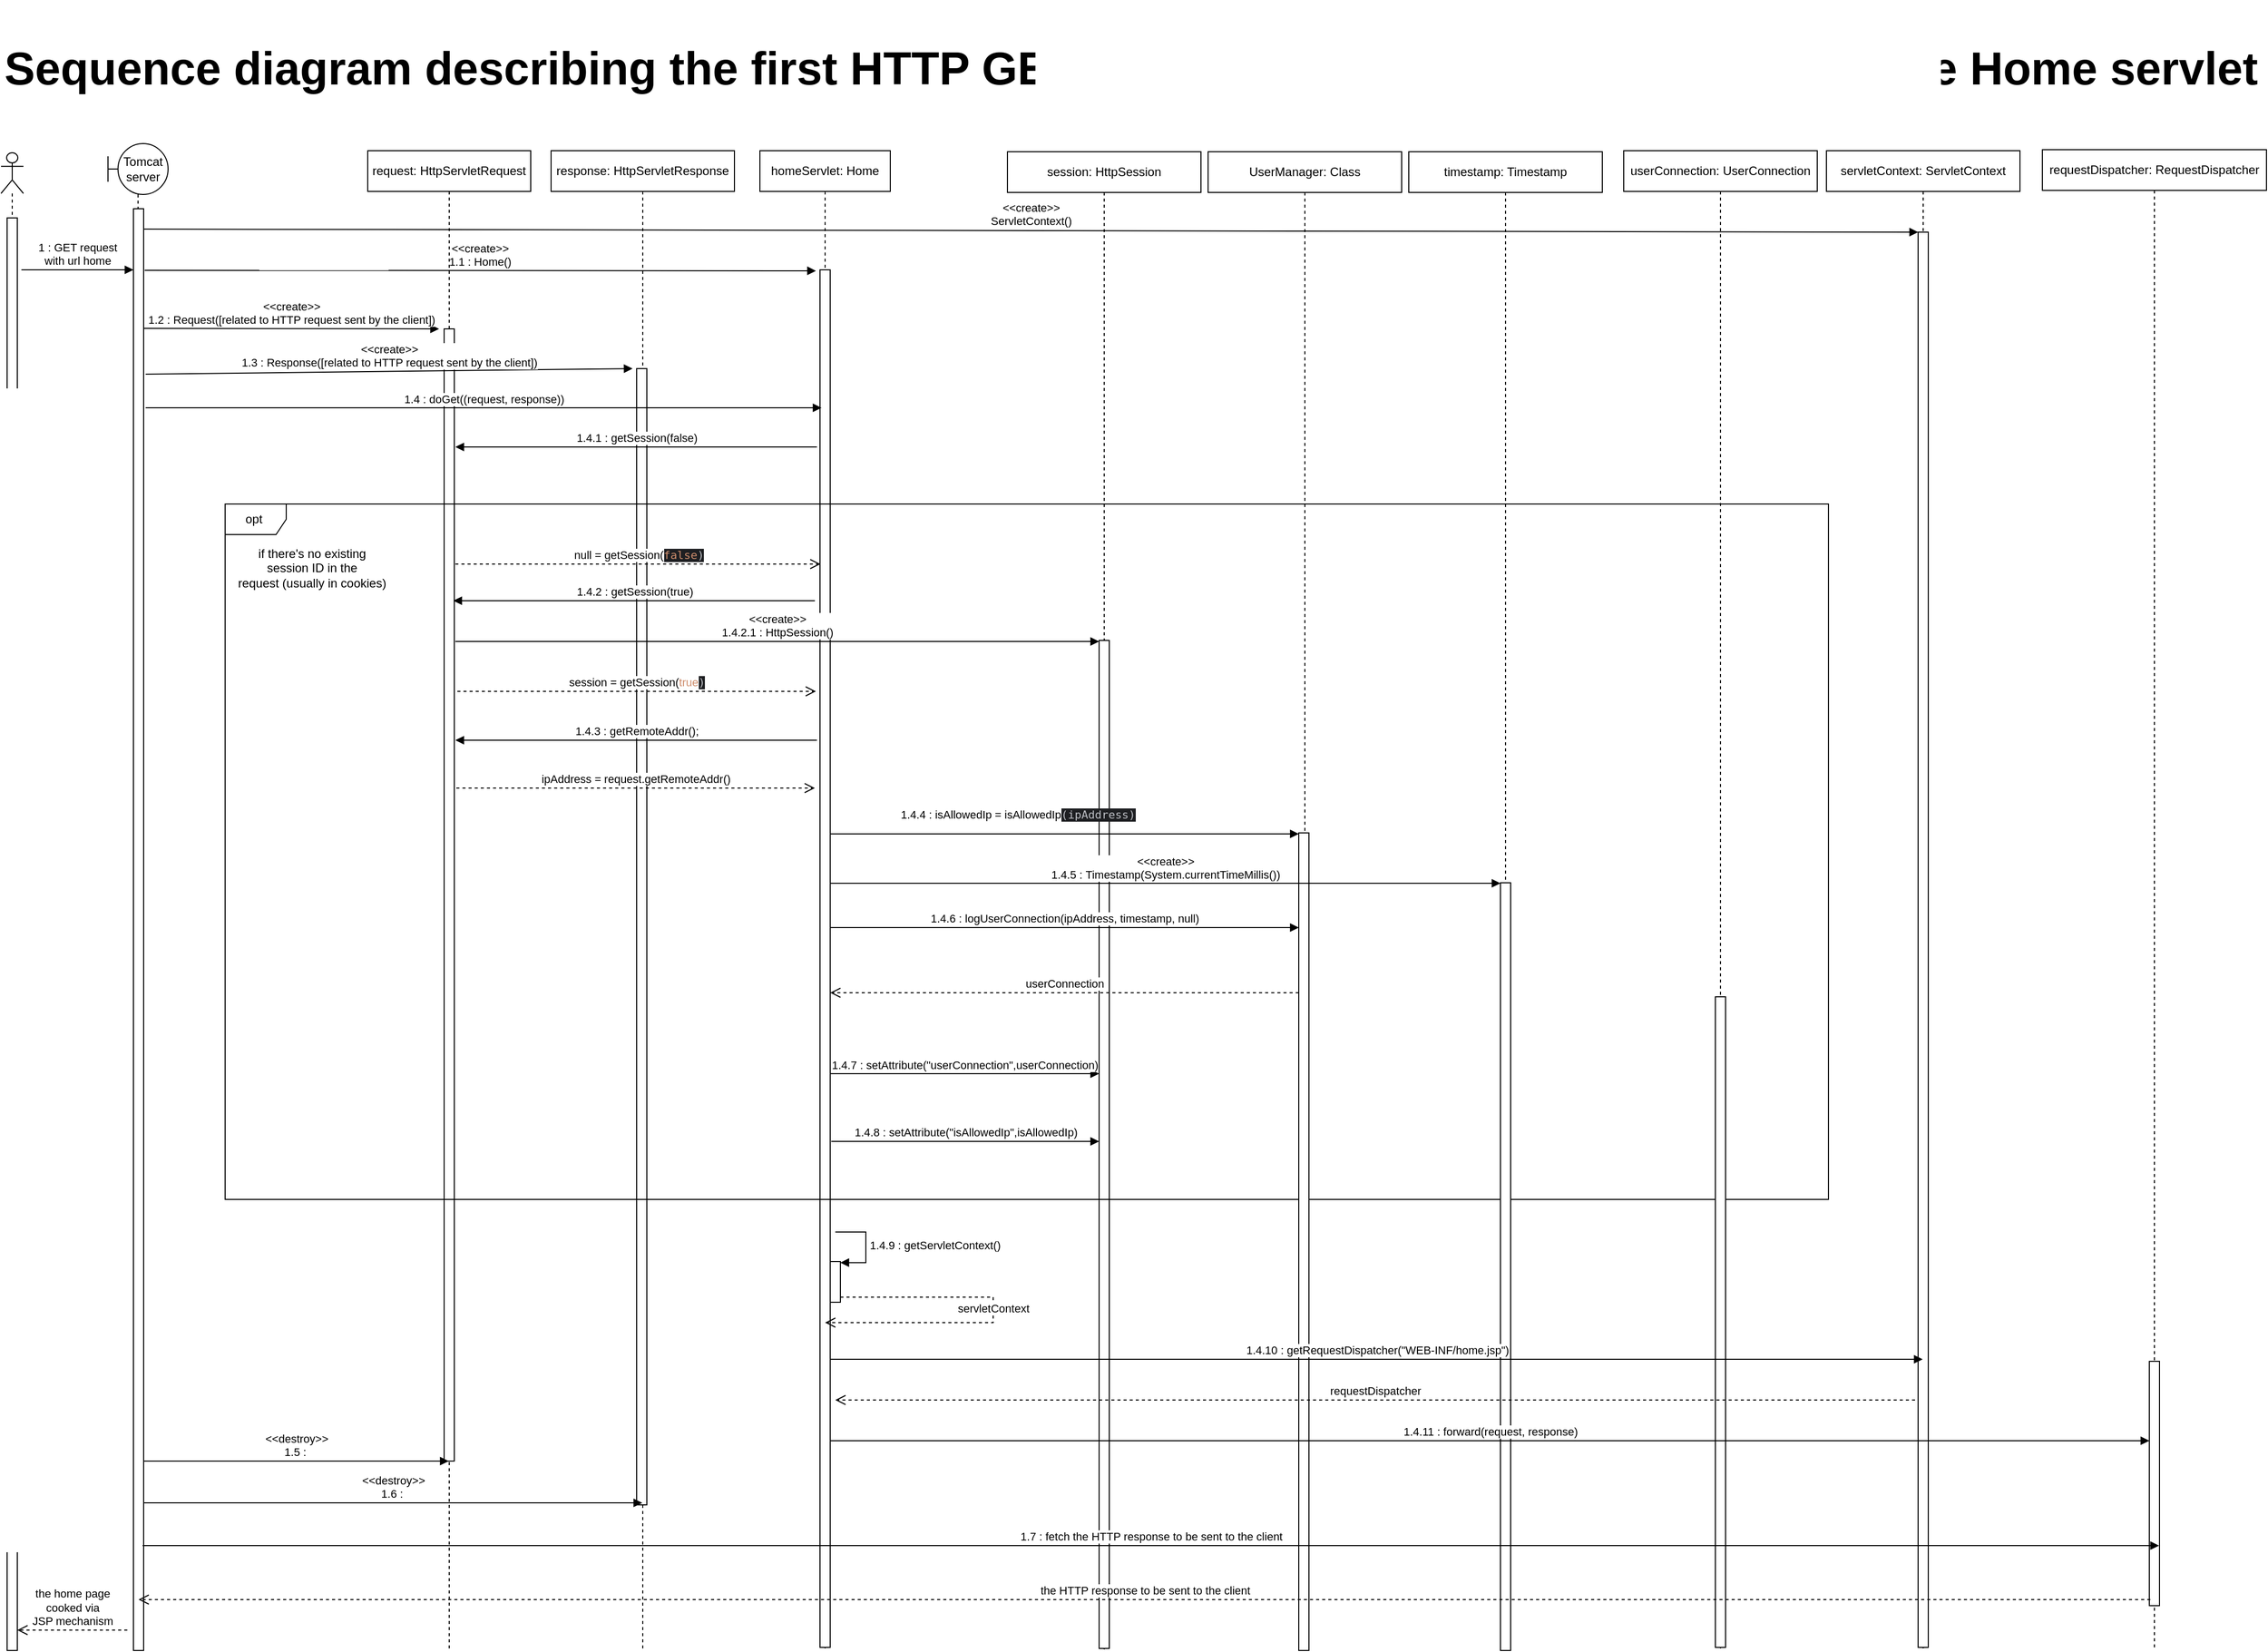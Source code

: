 <mxfile version="23.1.5" type="device">
  <diagram name="Page-1" id="2YBvvXClWsGukQMizWep">
    <mxGraphModel dx="1114" dy="2381" grid="1" gridSize="10" guides="1" tooltips="1" connect="1" arrows="1" fold="1" page="1" pageScale="1" pageWidth="2336" pageHeight="1654" background="none" math="0" shadow="0">
      <root>
        <object label="" id="0">
          <mxCell />
        </object>
        <mxCell id="1" parent="0" />
        <mxCell id="4hPzptHYtGEH-0lDBfLW-123" value="" style="shape=umlLifeline;perimeter=lifelinePerimeter;whiteSpace=wrap;html=1;container=1;dropTarget=0;collapsible=0;recursiveResize=0;outlineConnect=0;portConstraint=eastwest;newEdgeStyle={&quot;curved&quot;:0,&quot;rounded&quot;:0};participant=umlActor;" parent="1" vertex="1">
          <mxGeometry x="46" y="-1481" width="22" height="1471" as="geometry" />
        </mxCell>
        <mxCell id="4hPzptHYtGEH-0lDBfLW-131" value="" style="html=1;points=[[0,0,0,0,5],[0,1,0,0,-5],[1,0,0,0,5],[1,1,0,0,-5]];perimeter=orthogonalPerimeter;outlineConnect=0;targetShapes=umlLifeline;portConstraint=eastwest;newEdgeStyle={&quot;curved&quot;:0,&quot;rounded&quot;:0};" parent="1" vertex="1">
          <mxGeometry x="52" y="-1417" width="10" height="1407" as="geometry" />
        </mxCell>
        <mxCell id="4hPzptHYtGEH-0lDBfLW-162" value="&amp;nbsp; &amp;nbsp;Tomcat&lt;br&gt;&amp;nbsp; &amp;nbsp;server" style="shape=umlLifeline;perimeter=lifelinePerimeter;whiteSpace=wrap;html=1;container=1;dropTarget=0;collapsible=0;recursiveResize=0;outlineConnect=0;portConstraint=eastwest;newEdgeStyle={&quot;curved&quot;:0,&quot;rounded&quot;:0};participant=umlBoundary;size=50;" parent="1" vertex="1">
          <mxGeometry x="151" y="-1490" width="59" height="1480" as="geometry" />
        </mxCell>
        <mxCell id="4hPzptHYtGEH-0lDBfLW-164" value="" style="html=1;points=[[0,0,0,0,5],[0,1,0,0,-5],[1,0,0,0,5],[1,1,0,0,-5]];perimeter=orthogonalPerimeter;outlineConnect=0;targetShapes=umlLifeline;portConstraint=eastwest;newEdgeStyle={&quot;curved&quot;:0,&quot;rounded&quot;:0};" parent="1" vertex="1">
          <mxGeometry x="176" y="-1426" width="10" height="1416" as="geometry" />
        </mxCell>
        <mxCell id="_DSWG2Ite0LqaEUXu5dP-2" value="1 : GET request&lt;br&gt;with url home" style="html=1;verticalAlign=bottom;endArrow=block;curved=0;rounded=0;" parent="1" edge="1">
          <mxGeometry width="80" relative="1" as="geometry">
            <mxPoint x="66" y="-1366" as="sourcePoint" />
            <mxPoint x="176" y="-1366" as="targetPoint" />
          </mxGeometry>
        </mxCell>
        <mxCell id="_DSWG2Ite0LqaEUXu5dP-5" value="&amp;lt;&amp;lt;create&amp;gt;&amp;gt;&lt;br&gt;1.2 : Request([related to HTTP request sent by the client])" style="html=1;verticalAlign=bottom;endArrow=block;curved=0;rounded=0;" parent="1" edge="1">
          <mxGeometry width="80" relative="1" as="geometry">
            <mxPoint x="186" y="-1308.5" as="sourcePoint" />
            <mxPoint x="476" y="-1308" as="targetPoint" />
          </mxGeometry>
        </mxCell>
        <mxCell id="_DSWG2Ite0LqaEUXu5dP-6" value="response:&amp;nbsp;HttpServletResponse" style="shape=umlLifeline;perimeter=lifelinePerimeter;whiteSpace=wrap;html=1;container=1;dropTarget=0;collapsible=0;recursiveResize=0;outlineConnect=0;portConstraint=eastwest;newEdgeStyle={&quot;curved&quot;:0,&quot;rounded&quot;:0};" parent="1" vertex="1">
          <mxGeometry x="586" y="-1483" width="180" height="1473" as="geometry" />
        </mxCell>
        <mxCell id="_DSWG2Ite0LqaEUXu5dP-8" value="" style="html=1;points=[[0,0,0,0,5],[0,1,0,0,-5],[1,0,0,0,5],[1,1,0,0,-5]];perimeter=orthogonalPerimeter;outlineConnect=0;targetShapes=umlLifeline;portConstraint=eastwest;newEdgeStyle={&quot;curved&quot;:0,&quot;rounded&quot;:0};glass=0;" parent="_DSWG2Ite0LqaEUXu5dP-6" vertex="1">
          <mxGeometry x="84" y="214" width="10" height="1116" as="geometry" />
        </mxCell>
        <mxCell id="_DSWG2Ite0LqaEUXu5dP-11" value="homeServlet: Home" style="shape=umlLifeline;perimeter=lifelinePerimeter;whiteSpace=wrap;html=1;container=0;dropTarget=0;collapsible=0;recursiveResize=0;outlineConnect=0;portConstraint=eastwest;newEdgeStyle={&quot;edgeStyle&quot;:&quot;elbowEdgeStyle&quot;,&quot;elbow&quot;:&quot;vertical&quot;,&quot;curved&quot;:0,&quot;rounded&quot;:0};" parent="1" vertex="1">
          <mxGeometry x="791" y="-1483" width="128" height="1473" as="geometry" />
        </mxCell>
        <mxCell id="_DSWG2Ite0LqaEUXu5dP-12" value="" style="html=1;points=[];perimeter=orthogonalPerimeter;outlineConnect=0;targetShapes=umlLifeline;portConstraint=eastwest;newEdgeStyle={&quot;edgeStyle&quot;:&quot;elbowEdgeStyle&quot;,&quot;elbow&quot;:&quot;vertical&quot;,&quot;curved&quot;:0,&quot;rounded&quot;:0};" parent="_DSWG2Ite0LqaEUXu5dP-11" vertex="1">
          <mxGeometry x="59" y="117" width="10" height="1353" as="geometry" />
        </mxCell>
        <mxCell id="fn0MvbY2MRXCq47epfWv-1" value="timestamp: Timestamp" style="shape=umlLifeline;perimeter=lifelinePerimeter;whiteSpace=wrap;html=1;container=0;dropTarget=0;collapsible=0;recursiveResize=0;outlineConnect=0;portConstraint=eastwest;newEdgeStyle={&quot;edgeStyle&quot;:&quot;elbowEdgeStyle&quot;,&quot;elbow&quot;:&quot;vertical&quot;,&quot;curved&quot;:0,&quot;rounded&quot;:0};" parent="1" vertex="1">
          <mxGeometry x="1428" y="-1482" width="190" height="1472" as="geometry" />
        </mxCell>
        <mxCell id="fn0MvbY2MRXCq47epfWv-5" value="&amp;lt;&amp;lt;create&amp;gt;&amp;gt;&lt;br&gt;1.4.2.1 :&amp;nbsp;HttpSession()" style="html=1;verticalAlign=bottom;endArrow=block;curved=0;rounded=0;fillOpacity=100;" parent="1" target="fn0MvbY2MRXCq47epfWv-8" edge="1">
          <mxGeometry width="80" relative="1" as="geometry">
            <mxPoint x="492" y="-1001" as="sourcePoint" />
            <mxPoint x="1076" y="-1001" as="targetPoint" />
          </mxGeometry>
        </mxCell>
        <mxCell id="fn0MvbY2MRXCq47epfWv-7" value="session:&amp;nbsp;HttpSession" style="shape=umlLifeline;perimeter=lifelinePerimeter;whiteSpace=wrap;html=1;container=0;dropTarget=0;collapsible=0;recursiveResize=0;outlineConnect=0;portConstraint=eastwest;newEdgeStyle={&quot;edgeStyle&quot;:&quot;elbowEdgeStyle&quot;,&quot;elbow&quot;:&quot;vertical&quot;,&quot;curved&quot;:0,&quot;rounded&quot;:0};" parent="1" vertex="1">
          <mxGeometry x="1034" y="-1482" width="190" height="1472" as="geometry" />
        </mxCell>
        <mxCell id="fn0MvbY2MRXCq47epfWv-8" value="" style="html=1;points=[];perimeter=orthogonalPerimeter;outlineConnect=0;targetShapes=umlLifeline;portConstraint=eastwest;newEdgeStyle={&quot;edgeStyle&quot;:&quot;elbowEdgeStyle&quot;,&quot;elbow&quot;:&quot;vertical&quot;,&quot;curved&quot;:0,&quot;rounded&quot;:0};" parent="fn0MvbY2MRXCq47epfWv-7" vertex="1">
          <mxGeometry x="90" y="480" width="10" height="990" as="geometry" />
        </mxCell>
        <mxCell id="aM9ryv3xv72pqoxQDRHE-7" value="1.4.1 : getSession(false)" style="html=1;verticalAlign=bottom;endArrow=block;elbow=horizontal;rounded=0;" parent="1" edge="1">
          <mxGeometry relative="1" as="geometry">
            <mxPoint x="847" y="-1192" as="sourcePoint" />
            <mxPoint x="492" y="-1192" as="targetPoint" />
          </mxGeometry>
        </mxCell>
        <mxCell id="fn0MvbY2MRXCq47epfWv-11" value="&amp;lt;&amp;lt;create&amp;gt;&amp;gt;&lt;br&gt;1.1 : Home()" style="html=1;verticalAlign=bottom;endArrow=block;curved=0;rounded=0;shadow=0;" parent="1" edge="1">
          <mxGeometry width="80" relative="1" as="geometry">
            <mxPoint x="187" y="-1365.5" as="sourcePoint" />
            <mxPoint x="846" y="-1365" as="targetPoint" />
          </mxGeometry>
        </mxCell>
        <mxCell id="aM9ryv3xv72pqoxQDRHE-5" value="request:&amp;nbsp;HttpServletRequest" style="shape=umlLifeline;perimeter=lifelinePerimeter;whiteSpace=wrap;html=1;container=0;dropTarget=0;collapsible=0;recursiveResize=0;outlineConnect=0;portConstraint=eastwest;newEdgeStyle={&quot;edgeStyle&quot;:&quot;elbowEdgeStyle&quot;,&quot;elbow&quot;:&quot;vertical&quot;,&quot;curved&quot;:0,&quot;rounded&quot;:0};fillColor=default;glass=0;gradientColor=none;rounded=0;" parent="1" vertex="1">
          <mxGeometry x="406" y="-1483" width="160" height="1473" as="geometry" />
        </mxCell>
        <mxCell id="fn0MvbY2MRXCq47epfWv-12" value="" style="html=1;points=[[0,0,0,0,5],[0,1,0,0,-5],[1,0,0,0,5],[1,1,0,0,-5]];perimeter=orthogonalPerimeter;outlineConnect=0;targetShapes=umlLifeline;portConstraint=eastwest;newEdgeStyle={&quot;curved&quot;:0,&quot;rounded&quot;:0};glass=0;" parent="1" vertex="1">
          <mxGeometry x="481" y="-1308" width="10" height="1112" as="geometry" />
        </mxCell>
        <mxCell id="_DSWG2Ite0LqaEUXu5dP-7" value="&amp;lt;&amp;lt;create&amp;gt;&amp;gt;&lt;br&gt;1.3 : Response([related to HTTP request sent by the client])" style="html=1;verticalAlign=bottom;endArrow=block;curved=0;rounded=0;fillOpacity=100;" parent="1" edge="1">
          <mxGeometry width="80" relative="1" as="geometry">
            <mxPoint x="188" y="-1263.5" as="sourcePoint" />
            <mxPoint x="666" y="-1269" as="targetPoint" />
          </mxGeometry>
        </mxCell>
        <mxCell id="_DSWG2Ite0LqaEUXu5dP-10" value="1.4 : doGet((request, response))" style="html=1;verticalAlign=bottom;endArrow=block;curved=0;rounded=0;fillOpacity=100;" parent="1" edge="1">
          <mxGeometry width="80" relative="1" as="geometry">
            <mxPoint x="188" y="-1230.5" as="sourcePoint" />
            <mxPoint x="851.5" y="-1230.5" as="targetPoint" />
          </mxGeometry>
        </mxCell>
        <mxCell id="fn0MvbY2MRXCq47epfWv-15" value="null = getSession(&lt;span style=&quot;font-family: &amp;quot;JetBrains Mono&amp;quot;, monospace; background-color: rgb(30, 31, 34); color: rgb(207, 142, 109);&quot;&gt;false&lt;/span&gt;&lt;span style=&quot;font-family: &amp;quot;JetBrains Mono&amp;quot;, monospace; background-color: rgb(30, 31, 34); color: rgb(188, 190, 196);&quot;&gt;)&lt;/span&gt;" style="html=1;verticalAlign=bottom;endArrow=open;dashed=1;endSize=8;curved=0;rounded=0;" parent="1" edge="1">
          <mxGeometry relative="1" as="geometry">
            <mxPoint x="492" y="-1077" as="sourcePoint" />
            <mxPoint x="850.5" y="-1077" as="targetPoint" />
          </mxGeometry>
        </mxCell>
        <mxCell id="fn0MvbY2MRXCq47epfWv-17" value="opt&amp;nbsp;" style="shape=umlFrame;whiteSpace=wrap;html=1;pointerEvents=0;" parent="1" vertex="1">
          <mxGeometry x="266" y="-1136" width="1574" height="683" as="geometry" />
        </mxCell>
        <mxCell id="fn0MvbY2MRXCq47epfWv-19" value="if there&#39;s no existing &lt;br&gt;session ID in the &lt;br&gt;request (usually in cookies)" style="text;html=1;align=center;verticalAlign=middle;resizable=0;points=[];autosize=1;strokeColor=none;fillColor=none;" parent="1" vertex="1">
          <mxGeometry x="266" y="-1103" width="170" height="60" as="geometry" />
        </mxCell>
        <mxCell id="fn0MvbY2MRXCq47epfWv-23" value="1.4.2 : getSession(true)" style="html=1;verticalAlign=bottom;endArrow=block;elbow=horizontal;rounded=0;" parent="1" edge="1">
          <mxGeometry relative="1" as="geometry">
            <mxPoint x="845" y="-1041" as="sourcePoint" />
            <mxPoint x="490" y="-1041" as="targetPoint" />
          </mxGeometry>
        </mxCell>
        <mxCell id="fn0MvbY2MRXCq47epfWv-26" value="session = getSession(&lt;font color=&quot;#cf8e6d&quot;&gt;true&lt;/font&gt;&lt;span style=&quot;font-family: &amp;quot;JetBrains Mono&amp;quot;, monospace; background-color: rgb(30, 31, 34); color: rgb(188, 190, 196);&quot;&gt;)&lt;/span&gt;" style="html=1;verticalAlign=bottom;endArrow=open;dashed=1;endSize=8;curved=0;rounded=0;" parent="1" edge="1">
          <mxGeometry relative="1" as="geometry">
            <mxPoint x="494" y="-952" as="sourcePoint" />
            <mxPoint x="846" y="-952" as="targetPoint" />
          </mxGeometry>
        </mxCell>
        <mxCell id="fn0MvbY2MRXCq47epfWv-27" value="1.4.3 : getRemoteAddr();" style="html=1;verticalAlign=bottom;endArrow=block;elbow=horizontal;rounded=0;" parent="1" edge="1">
          <mxGeometry relative="1" as="geometry">
            <mxPoint x="847" y="-904" as="sourcePoint" />
            <mxPoint x="492" y="-904" as="targetPoint" />
          </mxGeometry>
        </mxCell>
        <mxCell id="fn0MvbY2MRXCq47epfWv-28" value="ipAddress = request.getRemoteAddr()" style="html=1;verticalAlign=bottom;endArrow=open;dashed=1;endSize=8;curved=0;rounded=0;" parent="1" edge="1">
          <mxGeometry relative="1" as="geometry">
            <mxPoint x="493" y="-857" as="sourcePoint" />
            <mxPoint x="845" y="-857" as="targetPoint" />
          </mxGeometry>
        </mxCell>
        <mxCell id="fn0MvbY2MRXCq47epfWv-29" value="UserManager: Class" style="shape=umlLifeline;perimeter=lifelinePerimeter;whiteSpace=wrap;html=1;container=0;dropTarget=0;collapsible=0;recursiveResize=0;outlineConnect=0;portConstraint=eastwest;newEdgeStyle={&quot;edgeStyle&quot;:&quot;elbowEdgeStyle&quot;,&quot;elbow&quot;:&quot;vertical&quot;,&quot;curved&quot;:0,&quot;rounded&quot;:0};" parent="1" vertex="1">
          <mxGeometry x="1231" y="-1482" width="190" height="1472" as="geometry" />
        </mxCell>
        <mxCell id="fn0MvbY2MRXCq47epfWv-32" value="" style="html=1;points=[];perimeter=orthogonalPerimeter;outlineConnect=0;targetShapes=umlLifeline;portConstraint=eastwest;newEdgeStyle={&quot;edgeStyle&quot;:&quot;elbowEdgeStyle&quot;,&quot;elbow&quot;:&quot;vertical&quot;,&quot;curved&quot;:0,&quot;rounded&quot;:0};" parent="1" vertex="1">
          <mxGeometry x="1320" y="-813" width="10" height="803" as="geometry" />
        </mxCell>
        <mxCell id="fn0MvbY2MRXCq47epfWv-34" value="1.4.4 :&amp;nbsp;isAllowedIp&amp;nbsp;= isAllowedIp&lt;span style=&quot;font-family: &amp;quot;JetBrains Mono&amp;quot;, monospace; background-color: rgb(30, 31, 34); color: rgb(188, 190, 196);&quot;&gt;(ipAddress)&lt;/span&gt;" style="html=1;verticalAlign=bottom;endArrow=block;curved=0;rounded=0;" parent="1" target="fn0MvbY2MRXCq47epfWv-32" edge="1">
          <mxGeometry x="-0.2" y="10" width="80" relative="1" as="geometry">
            <mxPoint x="860" y="-812" as="sourcePoint" />
            <mxPoint x="1345" y="-812" as="targetPoint" />
            <Array as="points">
              <mxPoint x="966" y="-812" />
            </Array>
            <mxPoint as="offset" />
          </mxGeometry>
        </mxCell>
        <mxCell id="fn0MvbY2MRXCq47epfWv-35" value="userConnection: UserConnection" style="shape=umlLifeline;perimeter=lifelinePerimeter;whiteSpace=wrap;html=1;container=0;dropTarget=0;collapsible=0;recursiveResize=0;outlineConnect=0;portConstraint=eastwest;newEdgeStyle={&quot;edgeStyle&quot;:&quot;elbowEdgeStyle&quot;,&quot;elbow&quot;:&quot;vertical&quot;,&quot;curved&quot;:0,&quot;rounded&quot;:0};" parent="1" vertex="1">
          <mxGeometry x="1639" y="-1483" width="190" height="1473" as="geometry" />
        </mxCell>
        <mxCell id="fn0MvbY2MRXCq47epfWv-36" value="" style="html=1;points=[];perimeter=orthogonalPerimeter;outlineConnect=0;targetShapes=umlLifeline;portConstraint=eastwest;newEdgeStyle={&quot;edgeStyle&quot;:&quot;elbowEdgeStyle&quot;,&quot;elbow&quot;:&quot;vertical&quot;,&quot;curved&quot;:0,&quot;rounded&quot;:0};" parent="fn0MvbY2MRXCq47epfWv-35" vertex="1">
          <mxGeometry x="90" y="831" width="10" height="639" as="geometry" />
        </mxCell>
        <mxCell id="fn0MvbY2MRXCq47epfWv-38" value="" style="html=1;points=[];perimeter=orthogonalPerimeter;outlineConnect=0;targetShapes=umlLifeline;portConstraint=eastwest;newEdgeStyle={&quot;edgeStyle&quot;:&quot;elbowEdgeStyle&quot;,&quot;elbow&quot;:&quot;vertical&quot;,&quot;curved&quot;:0,&quot;rounded&quot;:0};" parent="1" vertex="1">
          <mxGeometry x="1518" y="-764" width="10" height="754" as="geometry" />
        </mxCell>
        <mxCell id="fn0MvbY2MRXCq47epfWv-39" value="&amp;lt;&amp;lt;create&amp;gt;&amp;gt;&lt;br&gt;1.4.5 :&amp;nbsp;Timestamp(System.currentTimeMillis())" style="html=1;verticalAlign=bottom;endArrow=block;curved=0;rounded=0;" parent="1" target="fn0MvbY2MRXCq47epfWv-38" edge="1">
          <mxGeometry width="80" relative="1" as="geometry">
            <mxPoint x="860" y="-763.5" as="sourcePoint" />
            <mxPoint x="1286" y="-767" as="targetPoint" />
          </mxGeometry>
        </mxCell>
        <mxCell id="fn0MvbY2MRXCq47epfWv-41" value="1.4.6 :&amp;nbsp;logUserConnection(ipAddress, timestamp, null)" style="html=1;verticalAlign=bottom;endArrow=block;curved=0;rounded=0;" parent="1" target="fn0MvbY2MRXCq47epfWv-32" edge="1">
          <mxGeometry width="80" relative="1" as="geometry">
            <mxPoint x="860" y="-720" as="sourcePoint" />
            <mxPoint x="1345" y="-720" as="targetPoint" />
          </mxGeometry>
        </mxCell>
        <mxCell id="fn0MvbY2MRXCq47epfWv-42" value="1.4.7 : setAttribute(&quot;userConnection&quot;,userConnection)" style="html=1;verticalAlign=bottom;endArrow=block;curved=0;rounded=0;" parent="1" target="fn0MvbY2MRXCq47epfWv-8" edge="1">
          <mxGeometry width="80" relative="1" as="geometry">
            <mxPoint x="860" y="-576.5" as="sourcePoint" />
            <mxPoint x="1077" y="-576.5" as="targetPoint" />
          </mxGeometry>
        </mxCell>
        <mxCell id="fn0MvbY2MRXCq47epfWv-43" value="userConnection" style="html=1;verticalAlign=bottom;endArrow=open;dashed=1;endSize=8;curved=0;rounded=0;" parent="1" source="fn0MvbY2MRXCq47epfWv-32" edge="1">
          <mxGeometry relative="1" as="geometry">
            <mxPoint x="1310" y="-656" as="sourcePoint" />
            <mxPoint x="860" y="-656" as="targetPoint" />
          </mxGeometry>
        </mxCell>
        <mxCell id="fn0MvbY2MRXCq47epfWv-45" value="1.4.8 : setAttribute(&quot;isAllowedIp&quot;,isAllowedIp)" style="html=1;verticalAlign=bottom;endArrow=block;curved=0;rounded=0;" parent="1" edge="1" target="fn0MvbY2MRXCq47epfWv-8">
          <mxGeometry width="80" relative="1" as="geometry">
            <mxPoint x="861" y="-510" as="sourcePoint" />
            <mxPoint x="1090" y="-509" as="targetPoint" />
          </mxGeometry>
        </mxCell>
        <mxCell id="fn0MvbY2MRXCq47epfWv-50" value="servletContext:&amp;nbsp;ServletContext" style="shape=umlLifeline;perimeter=lifelinePerimeter;whiteSpace=wrap;html=1;container=0;dropTarget=0;collapsible=0;recursiveResize=0;outlineConnect=0;portConstraint=eastwest;newEdgeStyle={&quot;edgeStyle&quot;:&quot;elbowEdgeStyle&quot;,&quot;elbow&quot;:&quot;vertical&quot;,&quot;curved&quot;:0,&quot;rounded&quot;:0};" parent="1" vertex="1">
          <mxGeometry x="1838" y="-1483" width="190" height="1473" as="geometry" />
        </mxCell>
        <mxCell id="fn0MvbY2MRXCq47epfWv-51" value="" style="html=1;points=[];perimeter=orthogonalPerimeter;outlineConnect=0;targetShapes=umlLifeline;portConstraint=eastwest;newEdgeStyle={&quot;edgeStyle&quot;:&quot;elbowEdgeStyle&quot;,&quot;elbow&quot;:&quot;vertical&quot;,&quot;curved&quot;:0,&quot;rounded&quot;:0};" parent="fn0MvbY2MRXCq47epfWv-50" vertex="1">
          <mxGeometry x="90" y="831" width="10" height="252" as="geometry" />
        </mxCell>
        <mxCell id="YIlRc7_f2VrdAjSdj2mj-1" value="" style="html=1;points=[[0,0,0,0,5],[0,1,0,0,-5],[1,0,0,0,5],[1,1,0,0,-5]];perimeter=orthogonalPerimeter;outlineConnect=0;targetShapes=umlLifeline;portConstraint=eastwest;newEdgeStyle={&quot;curved&quot;:0,&quot;rounded&quot;:0};" vertex="1" parent="fn0MvbY2MRXCq47epfWv-50">
          <mxGeometry x="90" y="80" width="10" height="1390" as="geometry" />
        </mxCell>
        <mxCell id="fn0MvbY2MRXCq47epfWv-55" value="&lt;p&gt;&lt;font style=&quot;font-size: 45px;&quot;&gt;Sequence diagram describing the first HTTP GET request of a client with url related to the Home servlet&lt;/font&gt;&lt;/p&gt;" style="text;strokeColor=none;fillColor=none;html=1;fontSize=24;fontStyle=1;verticalAlign=middle;align=center;" parent="1" vertex="1">
          <mxGeometry x="495" y="-1631" width="1320" height="134" as="geometry" />
        </mxCell>
        <mxCell id="YIlRc7_f2VrdAjSdj2mj-6" value="" style="html=1;points=[[0,0,0,0,5],[0,1,0,0,-5],[1,0,0,0,5],[1,1,0,0,-5]];perimeter=orthogonalPerimeter;outlineConnect=0;targetShapes=umlLifeline;portConstraint=eastwest;newEdgeStyle={&quot;curved&quot;:0,&quot;rounded&quot;:0};" vertex="1" parent="1">
          <mxGeometry x="860" y="-392" width="10" height="40" as="geometry" />
        </mxCell>
        <mxCell id="YIlRc7_f2VrdAjSdj2mj-7" value="1.4.9 : getServletContext()" style="html=1;align=left;spacingLeft=2;endArrow=block;rounded=0;edgeStyle=orthogonalEdgeStyle;curved=0;rounded=0;" edge="1" parent="1">
          <mxGeometry relative="1" as="geometry">
            <mxPoint x="865" y="-421" as="sourcePoint" />
            <Array as="points">
              <mxPoint x="895" y="-391" />
            </Array>
            <mxPoint x="870" y="-390.933" as="targetPoint" />
          </mxGeometry>
        </mxCell>
        <mxCell id="YIlRc7_f2VrdAjSdj2mj-9" value="servletContext" style="html=1;verticalAlign=bottom;endArrow=open;dashed=1;endSize=8;curved=0;rounded=0;exitX=1;exitY=1;exitDx=0;exitDy=-5;exitPerimeter=0;" edge="1" parent="1" source="YIlRc7_f2VrdAjSdj2mj-6" target="_DSWG2Ite0LqaEUXu5dP-11">
          <mxGeometry relative="1" as="geometry">
            <mxPoint x="900" y="-362" as="sourcePoint" />
            <mxPoint x="930" y="-302" as="targetPoint" />
            <Array as="points">
              <mxPoint x="1020" y="-357" />
              <mxPoint x="1020" y="-332" />
            </Array>
          </mxGeometry>
        </mxCell>
        <mxCell id="YIlRc7_f2VrdAjSdj2mj-10" value="1.4.10 : getRequestDispatcher(&quot;WEB-INF/home.jsp&quot;)" style="html=1;verticalAlign=bottom;endArrow=block;curved=0;rounded=0;" edge="1" parent="1" target="fn0MvbY2MRXCq47epfWv-50">
          <mxGeometry width="80" relative="1" as="geometry">
            <mxPoint x="860" y="-296" as="sourcePoint" />
            <mxPoint x="1992" y="-296" as="targetPoint" />
          </mxGeometry>
        </mxCell>
        <mxCell id="YIlRc7_f2VrdAjSdj2mj-11" value="requestDispatcher:&amp;nbsp;RequestDispatcher" style="shape=umlLifeline;perimeter=lifelinePerimeter;whiteSpace=wrap;html=1;container=0;dropTarget=0;collapsible=0;recursiveResize=0;outlineConnect=0;portConstraint=eastwest;newEdgeStyle={&quot;edgeStyle&quot;:&quot;elbowEdgeStyle&quot;,&quot;elbow&quot;:&quot;vertical&quot;,&quot;curved&quot;:0,&quot;rounded&quot;:0};" vertex="1" parent="1">
          <mxGeometry x="2050" y="-1484" width="220" height="1474" as="geometry" />
        </mxCell>
        <mxCell id="YIlRc7_f2VrdAjSdj2mj-13" value="" style="html=1;points=[[0,0,0,0,5],[0,1,0,0,-5],[1,0,0,0,5],[1,1,0,0,-5]];perimeter=orthogonalPerimeter;outlineConnect=0;targetShapes=umlLifeline;portConstraint=eastwest;newEdgeStyle={&quot;curved&quot;:0,&quot;rounded&quot;:0};" vertex="1" parent="YIlRc7_f2VrdAjSdj2mj-11">
          <mxGeometry x="105" y="1190" width="10" height="240" as="geometry" />
        </mxCell>
        <mxCell id="YIlRc7_f2VrdAjSdj2mj-15" value="requestDispatcher" style="html=1;verticalAlign=bottom;endArrow=open;dashed=1;endSize=8;curved=0;rounded=0;" edge="1" parent="1">
          <mxGeometry relative="1" as="geometry">
            <mxPoint x="1925" y="-256" as="sourcePoint" />
            <mxPoint x="865" y="-256" as="targetPoint" />
          </mxGeometry>
        </mxCell>
        <mxCell id="YIlRc7_f2VrdAjSdj2mj-16" value="1.4.11 :&amp;nbsp;forward(request, response)" style="html=1;verticalAlign=bottom;endArrow=block;curved=0;rounded=0;" edge="1" parent="1">
          <mxGeometry width="80" relative="1" as="geometry">
            <mxPoint x="860" y="-216" as="sourcePoint" />
            <mxPoint x="2155" y="-216" as="targetPoint" />
          </mxGeometry>
        </mxCell>
        <mxCell id="YIlRc7_f2VrdAjSdj2mj-17" value="&amp;lt;&amp;lt;create&amp;gt;&amp;gt;&lt;br&gt;ServletContext()" style="html=1;verticalAlign=bottom;endArrow=block;curved=0;rounded=0;shadow=0;" edge="1" parent="1" target="YIlRc7_f2VrdAjSdj2mj-1">
          <mxGeometry width="80" relative="1" as="geometry">
            <mxPoint x="186" y="-1406" as="sourcePoint" />
            <mxPoint x="845" y="-1405.5" as="targetPoint" />
          </mxGeometry>
        </mxCell>
        <mxCell id="YIlRc7_f2VrdAjSdj2mj-18" value="&amp;lt;&amp;lt;destroy&amp;gt;&amp;gt;&lt;br&gt;1.5 :&amp;nbsp;" style="html=1;verticalAlign=bottom;endArrow=block;curved=0;rounded=0;" edge="1" parent="1" target="aM9ryv3xv72pqoxQDRHE-5">
          <mxGeometry width="80" relative="1" as="geometry">
            <mxPoint x="186" y="-196" as="sourcePoint" />
            <mxPoint x="266" y="-196" as="targetPoint" />
          </mxGeometry>
        </mxCell>
        <mxCell id="YIlRc7_f2VrdAjSdj2mj-19" value="&amp;lt;&amp;lt;destroy&amp;gt;&amp;gt;&lt;br&gt;1.6 :&amp;nbsp;" style="html=1;verticalAlign=bottom;endArrow=block;curved=0;rounded=0;" edge="1" parent="1">
          <mxGeometry width="80" relative="1" as="geometry">
            <mxPoint x="186" y="-155" as="sourcePoint" />
            <mxPoint x="675.5" y="-155" as="targetPoint" />
          </mxGeometry>
        </mxCell>
        <mxCell id="YIlRc7_f2VrdAjSdj2mj-20" value="1.7 : fetch the HTTP response to be sent to the client" style="html=1;verticalAlign=bottom;endArrow=block;curved=0;rounded=0;" edge="1" parent="1">
          <mxGeometry width="80" relative="1" as="geometry">
            <mxPoint x="185" y="-113" as="sourcePoint" />
            <mxPoint x="2164.5" y="-113" as="targetPoint" />
          </mxGeometry>
        </mxCell>
        <mxCell id="YIlRc7_f2VrdAjSdj2mj-21" value="the HTTP response&amp;nbsp;to be sent to the client" style="html=1;verticalAlign=bottom;endArrow=open;dashed=1;endSize=8;curved=0;rounded=0;" edge="1" parent="1">
          <mxGeometry relative="1" as="geometry">
            <mxPoint x="2156" y="-60" as="sourcePoint" />
            <mxPoint x="181" y="-60" as="targetPoint" />
          </mxGeometry>
        </mxCell>
        <mxCell id="YIlRc7_f2VrdAjSdj2mj-22" value="the home page&lt;br&gt;cooked via&lt;br&gt;JSP mechanism" style="html=1;verticalAlign=bottom;endArrow=open;dashed=1;endSize=8;curved=0;rounded=0;" edge="1" parent="1" target="4hPzptHYtGEH-0lDBfLW-131">
          <mxGeometry relative="1" as="geometry">
            <mxPoint x="170" y="-30" as="sourcePoint" />
            <mxPoint x="70" y="-30" as="targetPoint" />
          </mxGeometry>
        </mxCell>
      </root>
    </mxGraphModel>
  </diagram>
</mxfile>
